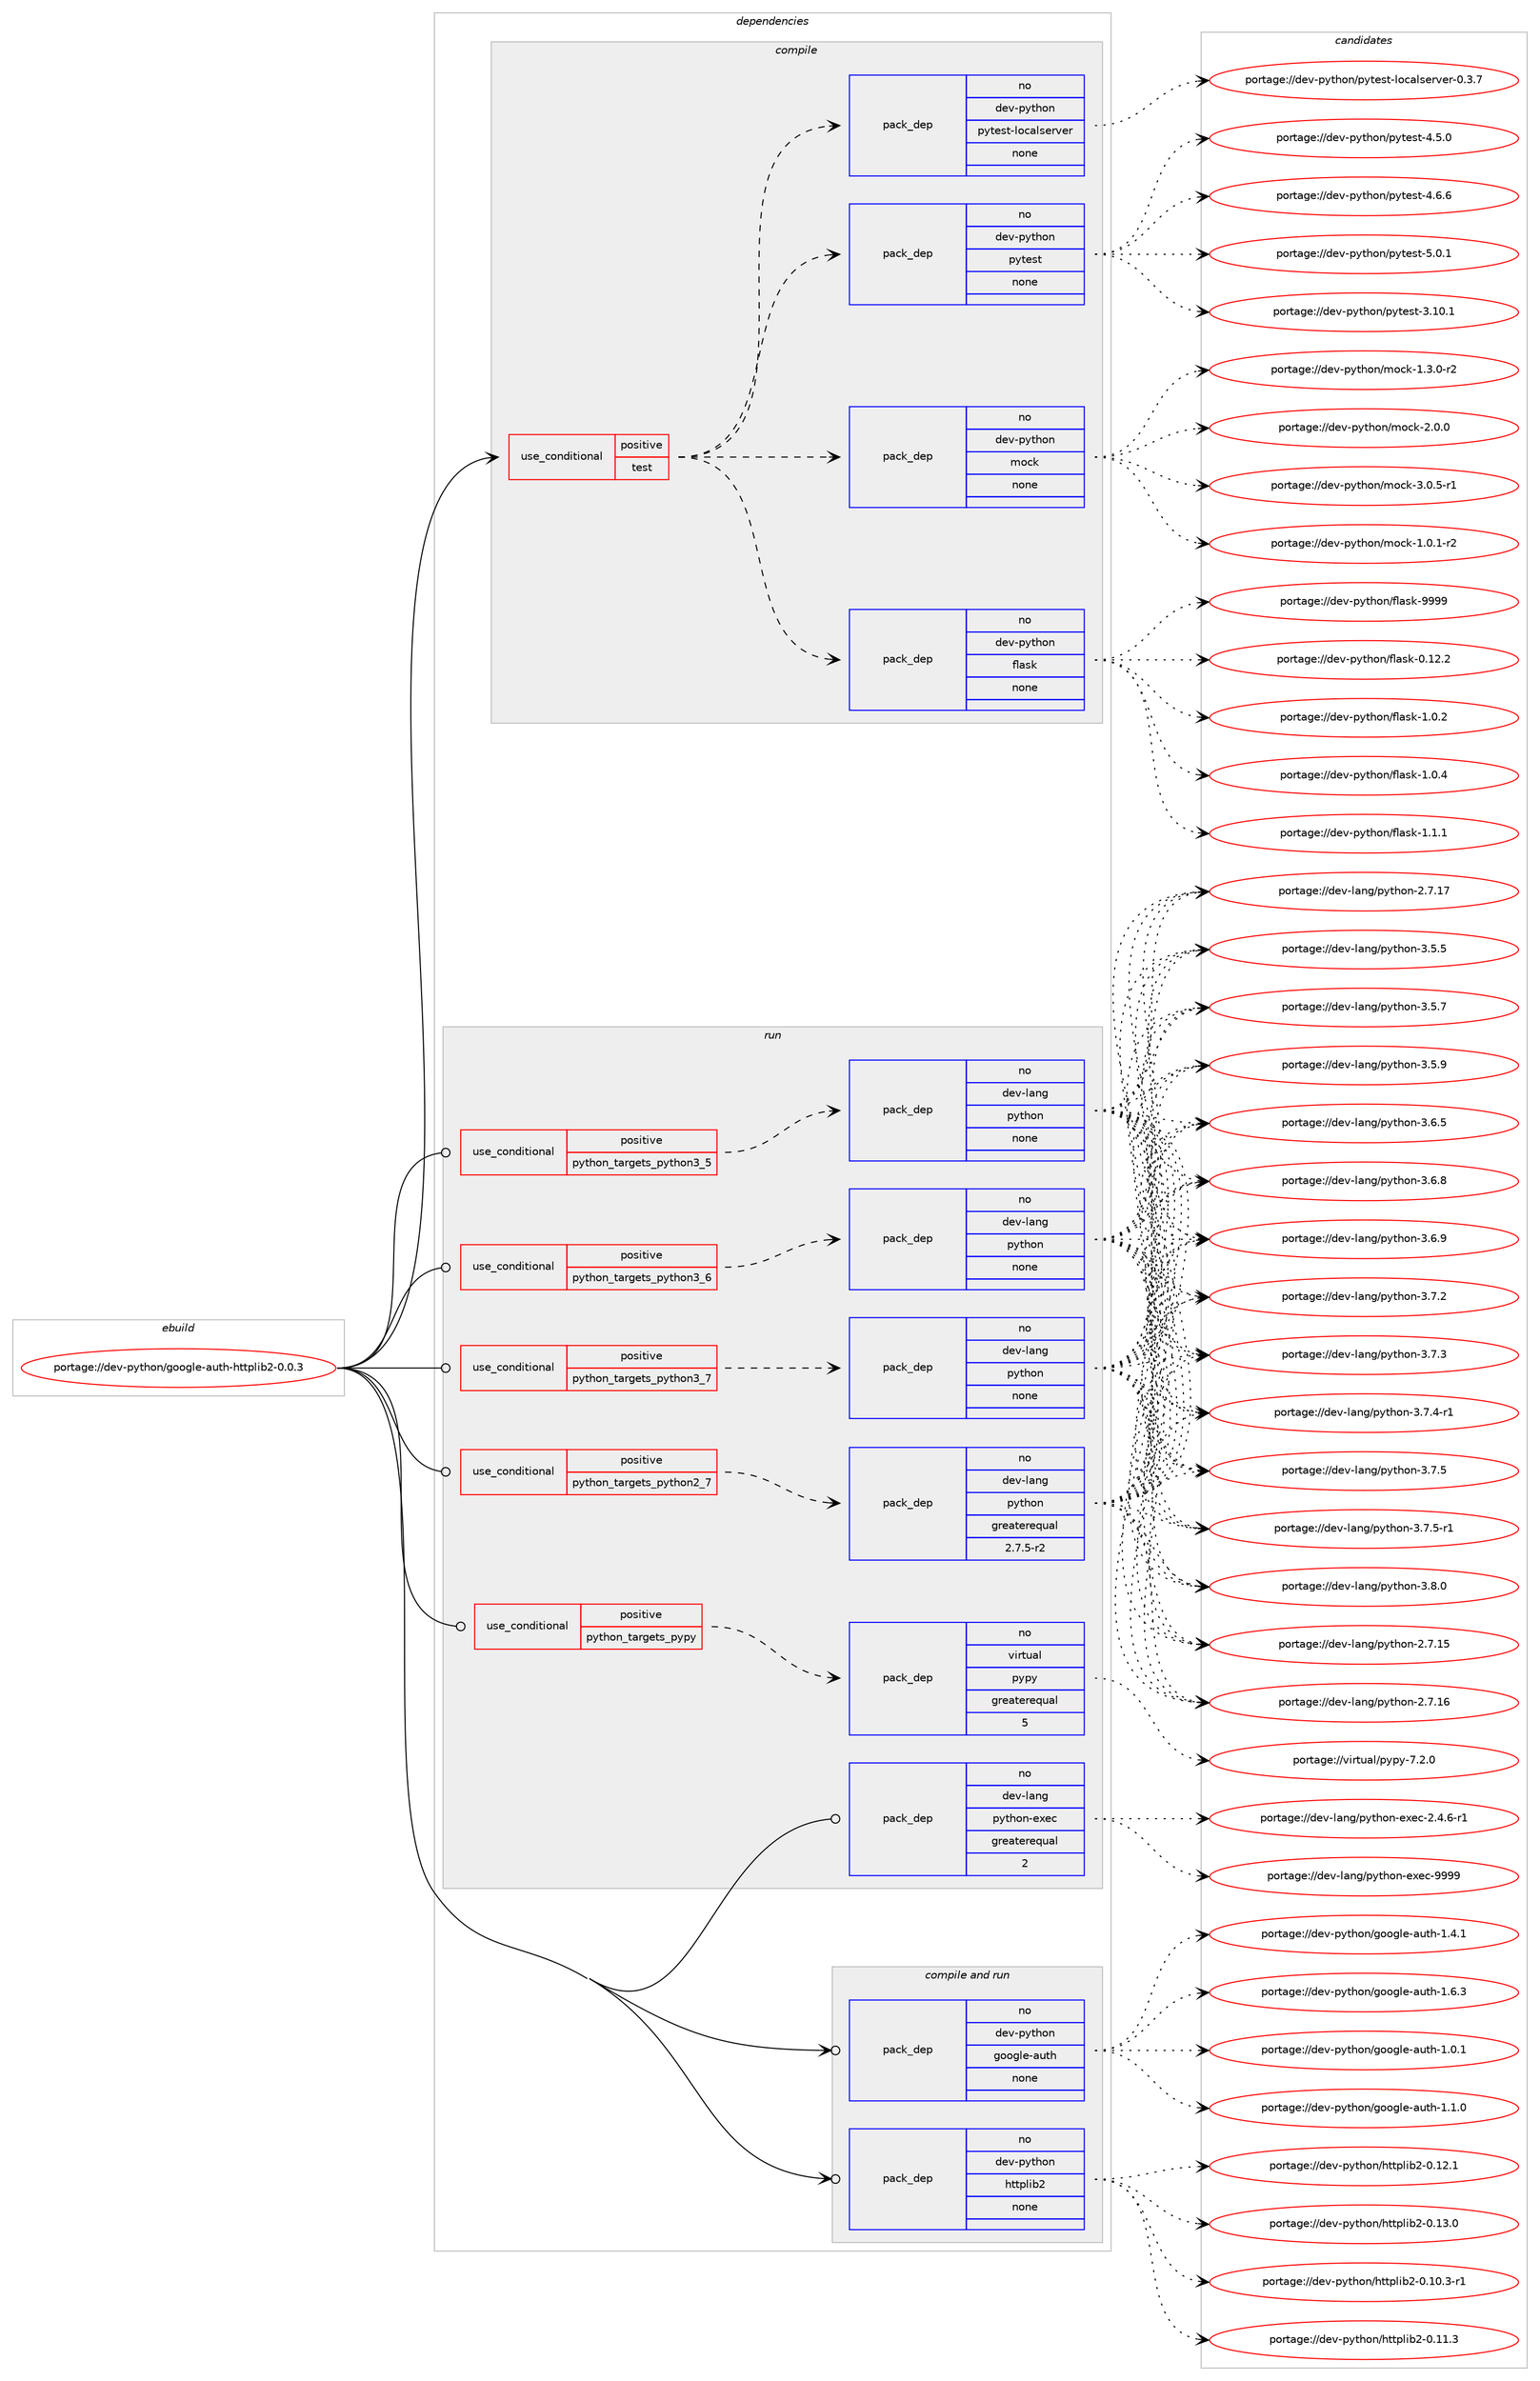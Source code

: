 digraph prolog {

# *************
# Graph options
# *************

newrank=true;
concentrate=true;
compound=true;
graph [rankdir=LR,fontname=Helvetica,fontsize=10,ranksep=1.5];#, ranksep=2.5, nodesep=0.2];
edge  [arrowhead=vee];
node  [fontname=Helvetica,fontsize=10];

# **********
# The ebuild
# **********

subgraph cluster_leftcol {
color=gray;
rank=same;
label=<<i>ebuild</i>>;
id [label="portage://dev-python/google-auth-httplib2-0.0.3", color=red, width=4, href="../dev-python/google-auth-httplib2-0.0.3.svg"];
}

# ****************
# The dependencies
# ****************

subgraph cluster_midcol {
color=gray;
label=<<i>dependencies</i>>;
subgraph cluster_compile {
fillcolor="#eeeeee";
style=filled;
label=<<i>compile</i>>;
subgraph cond29410 {
dependency142119 [label=<<TABLE BORDER="0" CELLBORDER="1" CELLSPACING="0" CELLPADDING="4"><TR><TD ROWSPAN="3" CELLPADDING="10">use_conditional</TD></TR><TR><TD>positive</TD></TR><TR><TD>test</TD></TR></TABLE>>, shape=none, color=red];
subgraph pack109390 {
dependency142120 [label=<<TABLE BORDER="0" CELLBORDER="1" CELLSPACING="0" CELLPADDING="4" WIDTH="220"><TR><TD ROWSPAN="6" CELLPADDING="30">pack_dep</TD></TR><TR><TD WIDTH="110">no</TD></TR><TR><TD>dev-python</TD></TR><TR><TD>flask</TD></TR><TR><TD>none</TD></TR><TR><TD></TD></TR></TABLE>>, shape=none, color=blue];
}
dependency142119:e -> dependency142120:w [weight=20,style="dashed",arrowhead="vee"];
subgraph pack109391 {
dependency142121 [label=<<TABLE BORDER="0" CELLBORDER="1" CELLSPACING="0" CELLPADDING="4" WIDTH="220"><TR><TD ROWSPAN="6" CELLPADDING="30">pack_dep</TD></TR><TR><TD WIDTH="110">no</TD></TR><TR><TD>dev-python</TD></TR><TR><TD>mock</TD></TR><TR><TD>none</TD></TR><TR><TD></TD></TR></TABLE>>, shape=none, color=blue];
}
dependency142119:e -> dependency142121:w [weight=20,style="dashed",arrowhead="vee"];
subgraph pack109392 {
dependency142122 [label=<<TABLE BORDER="0" CELLBORDER="1" CELLSPACING="0" CELLPADDING="4" WIDTH="220"><TR><TD ROWSPAN="6" CELLPADDING="30">pack_dep</TD></TR><TR><TD WIDTH="110">no</TD></TR><TR><TD>dev-python</TD></TR><TR><TD>pytest</TD></TR><TR><TD>none</TD></TR><TR><TD></TD></TR></TABLE>>, shape=none, color=blue];
}
dependency142119:e -> dependency142122:w [weight=20,style="dashed",arrowhead="vee"];
subgraph pack109393 {
dependency142123 [label=<<TABLE BORDER="0" CELLBORDER="1" CELLSPACING="0" CELLPADDING="4" WIDTH="220"><TR><TD ROWSPAN="6" CELLPADDING="30">pack_dep</TD></TR><TR><TD WIDTH="110">no</TD></TR><TR><TD>dev-python</TD></TR><TR><TD>pytest-localserver</TD></TR><TR><TD>none</TD></TR><TR><TD></TD></TR></TABLE>>, shape=none, color=blue];
}
dependency142119:e -> dependency142123:w [weight=20,style="dashed",arrowhead="vee"];
}
id:e -> dependency142119:w [weight=20,style="solid",arrowhead="vee"];
}
subgraph cluster_compileandrun {
fillcolor="#eeeeee";
style=filled;
label=<<i>compile and run</i>>;
subgraph pack109394 {
dependency142124 [label=<<TABLE BORDER="0" CELLBORDER="1" CELLSPACING="0" CELLPADDING="4" WIDTH="220"><TR><TD ROWSPAN="6" CELLPADDING="30">pack_dep</TD></TR><TR><TD WIDTH="110">no</TD></TR><TR><TD>dev-python</TD></TR><TR><TD>google-auth</TD></TR><TR><TD>none</TD></TR><TR><TD></TD></TR></TABLE>>, shape=none, color=blue];
}
id:e -> dependency142124:w [weight=20,style="solid",arrowhead="odotvee"];
subgraph pack109395 {
dependency142125 [label=<<TABLE BORDER="0" CELLBORDER="1" CELLSPACING="0" CELLPADDING="4" WIDTH="220"><TR><TD ROWSPAN="6" CELLPADDING="30">pack_dep</TD></TR><TR><TD WIDTH="110">no</TD></TR><TR><TD>dev-python</TD></TR><TR><TD>httplib2</TD></TR><TR><TD>none</TD></TR><TR><TD></TD></TR></TABLE>>, shape=none, color=blue];
}
id:e -> dependency142125:w [weight=20,style="solid",arrowhead="odotvee"];
}
subgraph cluster_run {
fillcolor="#eeeeee";
style=filled;
label=<<i>run</i>>;
subgraph cond29411 {
dependency142126 [label=<<TABLE BORDER="0" CELLBORDER="1" CELLSPACING="0" CELLPADDING="4"><TR><TD ROWSPAN="3" CELLPADDING="10">use_conditional</TD></TR><TR><TD>positive</TD></TR><TR><TD>python_targets_pypy</TD></TR></TABLE>>, shape=none, color=red];
subgraph pack109396 {
dependency142127 [label=<<TABLE BORDER="0" CELLBORDER="1" CELLSPACING="0" CELLPADDING="4" WIDTH="220"><TR><TD ROWSPAN="6" CELLPADDING="30">pack_dep</TD></TR><TR><TD WIDTH="110">no</TD></TR><TR><TD>virtual</TD></TR><TR><TD>pypy</TD></TR><TR><TD>greaterequal</TD></TR><TR><TD>5</TD></TR></TABLE>>, shape=none, color=blue];
}
dependency142126:e -> dependency142127:w [weight=20,style="dashed",arrowhead="vee"];
}
id:e -> dependency142126:w [weight=20,style="solid",arrowhead="odot"];
subgraph cond29412 {
dependency142128 [label=<<TABLE BORDER="0" CELLBORDER="1" CELLSPACING="0" CELLPADDING="4"><TR><TD ROWSPAN="3" CELLPADDING="10">use_conditional</TD></TR><TR><TD>positive</TD></TR><TR><TD>python_targets_python2_7</TD></TR></TABLE>>, shape=none, color=red];
subgraph pack109397 {
dependency142129 [label=<<TABLE BORDER="0" CELLBORDER="1" CELLSPACING="0" CELLPADDING="4" WIDTH="220"><TR><TD ROWSPAN="6" CELLPADDING="30">pack_dep</TD></TR><TR><TD WIDTH="110">no</TD></TR><TR><TD>dev-lang</TD></TR><TR><TD>python</TD></TR><TR><TD>greaterequal</TD></TR><TR><TD>2.7.5-r2</TD></TR></TABLE>>, shape=none, color=blue];
}
dependency142128:e -> dependency142129:w [weight=20,style="dashed",arrowhead="vee"];
}
id:e -> dependency142128:w [weight=20,style="solid",arrowhead="odot"];
subgraph cond29413 {
dependency142130 [label=<<TABLE BORDER="0" CELLBORDER="1" CELLSPACING="0" CELLPADDING="4"><TR><TD ROWSPAN="3" CELLPADDING="10">use_conditional</TD></TR><TR><TD>positive</TD></TR><TR><TD>python_targets_python3_5</TD></TR></TABLE>>, shape=none, color=red];
subgraph pack109398 {
dependency142131 [label=<<TABLE BORDER="0" CELLBORDER="1" CELLSPACING="0" CELLPADDING="4" WIDTH="220"><TR><TD ROWSPAN="6" CELLPADDING="30">pack_dep</TD></TR><TR><TD WIDTH="110">no</TD></TR><TR><TD>dev-lang</TD></TR><TR><TD>python</TD></TR><TR><TD>none</TD></TR><TR><TD></TD></TR></TABLE>>, shape=none, color=blue];
}
dependency142130:e -> dependency142131:w [weight=20,style="dashed",arrowhead="vee"];
}
id:e -> dependency142130:w [weight=20,style="solid",arrowhead="odot"];
subgraph cond29414 {
dependency142132 [label=<<TABLE BORDER="0" CELLBORDER="1" CELLSPACING="0" CELLPADDING="4"><TR><TD ROWSPAN="3" CELLPADDING="10">use_conditional</TD></TR><TR><TD>positive</TD></TR><TR><TD>python_targets_python3_6</TD></TR></TABLE>>, shape=none, color=red];
subgraph pack109399 {
dependency142133 [label=<<TABLE BORDER="0" CELLBORDER="1" CELLSPACING="0" CELLPADDING="4" WIDTH="220"><TR><TD ROWSPAN="6" CELLPADDING="30">pack_dep</TD></TR><TR><TD WIDTH="110">no</TD></TR><TR><TD>dev-lang</TD></TR><TR><TD>python</TD></TR><TR><TD>none</TD></TR><TR><TD></TD></TR></TABLE>>, shape=none, color=blue];
}
dependency142132:e -> dependency142133:w [weight=20,style="dashed",arrowhead="vee"];
}
id:e -> dependency142132:w [weight=20,style="solid",arrowhead="odot"];
subgraph cond29415 {
dependency142134 [label=<<TABLE BORDER="0" CELLBORDER="1" CELLSPACING="0" CELLPADDING="4"><TR><TD ROWSPAN="3" CELLPADDING="10">use_conditional</TD></TR><TR><TD>positive</TD></TR><TR><TD>python_targets_python3_7</TD></TR></TABLE>>, shape=none, color=red];
subgraph pack109400 {
dependency142135 [label=<<TABLE BORDER="0" CELLBORDER="1" CELLSPACING="0" CELLPADDING="4" WIDTH="220"><TR><TD ROWSPAN="6" CELLPADDING="30">pack_dep</TD></TR><TR><TD WIDTH="110">no</TD></TR><TR><TD>dev-lang</TD></TR><TR><TD>python</TD></TR><TR><TD>none</TD></TR><TR><TD></TD></TR></TABLE>>, shape=none, color=blue];
}
dependency142134:e -> dependency142135:w [weight=20,style="dashed",arrowhead="vee"];
}
id:e -> dependency142134:w [weight=20,style="solid",arrowhead="odot"];
subgraph pack109401 {
dependency142136 [label=<<TABLE BORDER="0" CELLBORDER="1" CELLSPACING="0" CELLPADDING="4" WIDTH="220"><TR><TD ROWSPAN="6" CELLPADDING="30">pack_dep</TD></TR><TR><TD WIDTH="110">no</TD></TR><TR><TD>dev-lang</TD></TR><TR><TD>python-exec</TD></TR><TR><TD>greaterequal</TD></TR><TR><TD>2</TD></TR></TABLE>>, shape=none, color=blue];
}
id:e -> dependency142136:w [weight=20,style="solid",arrowhead="odot"];
}
}

# **************
# The candidates
# **************

subgraph cluster_choices {
rank=same;
color=gray;
label=<<i>candidates</i>>;

subgraph choice109390 {
color=black;
nodesep=1;
choiceportage10010111845112121116104111110471021089711510745484649504650 [label="portage://dev-python/flask-0.12.2", color=red, width=4,href="../dev-python/flask-0.12.2.svg"];
choiceportage100101118451121211161041111104710210897115107454946484650 [label="portage://dev-python/flask-1.0.2", color=red, width=4,href="../dev-python/flask-1.0.2.svg"];
choiceportage100101118451121211161041111104710210897115107454946484652 [label="portage://dev-python/flask-1.0.4", color=red, width=4,href="../dev-python/flask-1.0.4.svg"];
choiceportage100101118451121211161041111104710210897115107454946494649 [label="portage://dev-python/flask-1.1.1", color=red, width=4,href="../dev-python/flask-1.1.1.svg"];
choiceportage1001011184511212111610411111047102108971151074557575757 [label="portage://dev-python/flask-9999", color=red, width=4,href="../dev-python/flask-9999.svg"];
dependency142120:e -> choiceportage10010111845112121116104111110471021089711510745484649504650:w [style=dotted,weight="100"];
dependency142120:e -> choiceportage100101118451121211161041111104710210897115107454946484650:w [style=dotted,weight="100"];
dependency142120:e -> choiceportage100101118451121211161041111104710210897115107454946484652:w [style=dotted,weight="100"];
dependency142120:e -> choiceportage100101118451121211161041111104710210897115107454946494649:w [style=dotted,weight="100"];
dependency142120:e -> choiceportage1001011184511212111610411111047102108971151074557575757:w [style=dotted,weight="100"];
}
subgraph choice109391 {
color=black;
nodesep=1;
choiceportage1001011184511212111610411111047109111991074549464846494511450 [label="portage://dev-python/mock-1.0.1-r2", color=red, width=4,href="../dev-python/mock-1.0.1-r2.svg"];
choiceportage1001011184511212111610411111047109111991074549465146484511450 [label="portage://dev-python/mock-1.3.0-r2", color=red, width=4,href="../dev-python/mock-1.3.0-r2.svg"];
choiceportage100101118451121211161041111104710911199107455046484648 [label="portage://dev-python/mock-2.0.0", color=red, width=4,href="../dev-python/mock-2.0.0.svg"];
choiceportage1001011184511212111610411111047109111991074551464846534511449 [label="portage://dev-python/mock-3.0.5-r1", color=red, width=4,href="../dev-python/mock-3.0.5-r1.svg"];
dependency142121:e -> choiceportage1001011184511212111610411111047109111991074549464846494511450:w [style=dotted,weight="100"];
dependency142121:e -> choiceportage1001011184511212111610411111047109111991074549465146484511450:w [style=dotted,weight="100"];
dependency142121:e -> choiceportage100101118451121211161041111104710911199107455046484648:w [style=dotted,weight="100"];
dependency142121:e -> choiceportage1001011184511212111610411111047109111991074551464846534511449:w [style=dotted,weight="100"];
}
subgraph choice109392 {
color=black;
nodesep=1;
choiceportage100101118451121211161041111104711212111610111511645514649484649 [label="portage://dev-python/pytest-3.10.1", color=red, width=4,href="../dev-python/pytest-3.10.1.svg"];
choiceportage1001011184511212111610411111047112121116101115116455246534648 [label="portage://dev-python/pytest-4.5.0", color=red, width=4,href="../dev-python/pytest-4.5.0.svg"];
choiceportage1001011184511212111610411111047112121116101115116455246544654 [label="portage://dev-python/pytest-4.6.6", color=red, width=4,href="../dev-python/pytest-4.6.6.svg"];
choiceportage1001011184511212111610411111047112121116101115116455346484649 [label="portage://dev-python/pytest-5.0.1", color=red, width=4,href="../dev-python/pytest-5.0.1.svg"];
dependency142122:e -> choiceportage100101118451121211161041111104711212111610111511645514649484649:w [style=dotted,weight="100"];
dependency142122:e -> choiceportage1001011184511212111610411111047112121116101115116455246534648:w [style=dotted,weight="100"];
dependency142122:e -> choiceportage1001011184511212111610411111047112121116101115116455246544654:w [style=dotted,weight="100"];
dependency142122:e -> choiceportage1001011184511212111610411111047112121116101115116455346484649:w [style=dotted,weight="100"];
}
subgraph choice109393 {
color=black;
nodesep=1;
choiceportage1001011184511212111610411111047112121116101115116451081119997108115101114118101114454846514655 [label="portage://dev-python/pytest-localserver-0.3.7", color=red, width=4,href="../dev-python/pytest-localserver-0.3.7.svg"];
dependency142123:e -> choiceportage1001011184511212111610411111047112121116101115116451081119997108115101114118101114454846514655:w [style=dotted,weight="100"];
}
subgraph choice109394 {
color=black;
nodesep=1;
choiceportage10010111845112121116104111110471031111111031081014597117116104454946484649 [label="portage://dev-python/google-auth-1.0.1", color=red, width=4,href="../dev-python/google-auth-1.0.1.svg"];
choiceportage10010111845112121116104111110471031111111031081014597117116104454946494648 [label="portage://dev-python/google-auth-1.1.0", color=red, width=4,href="../dev-python/google-auth-1.1.0.svg"];
choiceportage10010111845112121116104111110471031111111031081014597117116104454946524649 [label="portage://dev-python/google-auth-1.4.1", color=red, width=4,href="../dev-python/google-auth-1.4.1.svg"];
choiceportage10010111845112121116104111110471031111111031081014597117116104454946544651 [label="portage://dev-python/google-auth-1.6.3", color=red, width=4,href="../dev-python/google-auth-1.6.3.svg"];
dependency142124:e -> choiceportage10010111845112121116104111110471031111111031081014597117116104454946484649:w [style=dotted,weight="100"];
dependency142124:e -> choiceportage10010111845112121116104111110471031111111031081014597117116104454946494648:w [style=dotted,weight="100"];
dependency142124:e -> choiceportage10010111845112121116104111110471031111111031081014597117116104454946524649:w [style=dotted,weight="100"];
dependency142124:e -> choiceportage10010111845112121116104111110471031111111031081014597117116104454946544651:w [style=dotted,weight="100"];
}
subgraph choice109395 {
color=black;
nodesep=1;
choiceportage10010111845112121116104111110471041161161121081059850454846494846514511449 [label="portage://dev-python/httplib2-0.10.3-r1", color=red, width=4,href="../dev-python/httplib2-0.10.3-r1.svg"];
choiceportage1001011184511212111610411111047104116116112108105985045484649494651 [label="portage://dev-python/httplib2-0.11.3", color=red, width=4,href="../dev-python/httplib2-0.11.3.svg"];
choiceportage1001011184511212111610411111047104116116112108105985045484649504649 [label="portage://dev-python/httplib2-0.12.1", color=red, width=4,href="../dev-python/httplib2-0.12.1.svg"];
choiceportage1001011184511212111610411111047104116116112108105985045484649514648 [label="portage://dev-python/httplib2-0.13.0", color=red, width=4,href="../dev-python/httplib2-0.13.0.svg"];
dependency142125:e -> choiceportage10010111845112121116104111110471041161161121081059850454846494846514511449:w [style=dotted,weight="100"];
dependency142125:e -> choiceportage1001011184511212111610411111047104116116112108105985045484649494651:w [style=dotted,weight="100"];
dependency142125:e -> choiceportage1001011184511212111610411111047104116116112108105985045484649504649:w [style=dotted,weight="100"];
dependency142125:e -> choiceportage1001011184511212111610411111047104116116112108105985045484649514648:w [style=dotted,weight="100"];
}
subgraph choice109396 {
color=black;
nodesep=1;
choiceportage1181051141161179710847112121112121455546504648 [label="portage://virtual/pypy-7.2.0", color=red, width=4,href="../virtual/pypy-7.2.0.svg"];
dependency142127:e -> choiceportage1181051141161179710847112121112121455546504648:w [style=dotted,weight="100"];
}
subgraph choice109397 {
color=black;
nodesep=1;
choiceportage10010111845108971101034711212111610411111045504655464953 [label="portage://dev-lang/python-2.7.15", color=red, width=4,href="../dev-lang/python-2.7.15.svg"];
choiceportage10010111845108971101034711212111610411111045504655464954 [label="portage://dev-lang/python-2.7.16", color=red, width=4,href="../dev-lang/python-2.7.16.svg"];
choiceportage10010111845108971101034711212111610411111045504655464955 [label="portage://dev-lang/python-2.7.17", color=red, width=4,href="../dev-lang/python-2.7.17.svg"];
choiceportage100101118451089711010347112121116104111110455146534653 [label="portage://dev-lang/python-3.5.5", color=red, width=4,href="../dev-lang/python-3.5.5.svg"];
choiceportage100101118451089711010347112121116104111110455146534655 [label="portage://dev-lang/python-3.5.7", color=red, width=4,href="../dev-lang/python-3.5.7.svg"];
choiceportage100101118451089711010347112121116104111110455146534657 [label="portage://dev-lang/python-3.5.9", color=red, width=4,href="../dev-lang/python-3.5.9.svg"];
choiceportage100101118451089711010347112121116104111110455146544653 [label="portage://dev-lang/python-3.6.5", color=red, width=4,href="../dev-lang/python-3.6.5.svg"];
choiceportage100101118451089711010347112121116104111110455146544656 [label="portage://dev-lang/python-3.6.8", color=red, width=4,href="../dev-lang/python-3.6.8.svg"];
choiceportage100101118451089711010347112121116104111110455146544657 [label="portage://dev-lang/python-3.6.9", color=red, width=4,href="../dev-lang/python-3.6.9.svg"];
choiceportage100101118451089711010347112121116104111110455146554650 [label="portage://dev-lang/python-3.7.2", color=red, width=4,href="../dev-lang/python-3.7.2.svg"];
choiceportage100101118451089711010347112121116104111110455146554651 [label="portage://dev-lang/python-3.7.3", color=red, width=4,href="../dev-lang/python-3.7.3.svg"];
choiceportage1001011184510897110103471121211161041111104551465546524511449 [label="portage://dev-lang/python-3.7.4-r1", color=red, width=4,href="../dev-lang/python-3.7.4-r1.svg"];
choiceportage100101118451089711010347112121116104111110455146554653 [label="portage://dev-lang/python-3.7.5", color=red, width=4,href="../dev-lang/python-3.7.5.svg"];
choiceportage1001011184510897110103471121211161041111104551465546534511449 [label="portage://dev-lang/python-3.7.5-r1", color=red, width=4,href="../dev-lang/python-3.7.5-r1.svg"];
choiceportage100101118451089711010347112121116104111110455146564648 [label="portage://dev-lang/python-3.8.0", color=red, width=4,href="../dev-lang/python-3.8.0.svg"];
dependency142129:e -> choiceportage10010111845108971101034711212111610411111045504655464953:w [style=dotted,weight="100"];
dependency142129:e -> choiceportage10010111845108971101034711212111610411111045504655464954:w [style=dotted,weight="100"];
dependency142129:e -> choiceportage10010111845108971101034711212111610411111045504655464955:w [style=dotted,weight="100"];
dependency142129:e -> choiceportage100101118451089711010347112121116104111110455146534653:w [style=dotted,weight="100"];
dependency142129:e -> choiceportage100101118451089711010347112121116104111110455146534655:w [style=dotted,weight="100"];
dependency142129:e -> choiceportage100101118451089711010347112121116104111110455146534657:w [style=dotted,weight="100"];
dependency142129:e -> choiceportage100101118451089711010347112121116104111110455146544653:w [style=dotted,weight="100"];
dependency142129:e -> choiceportage100101118451089711010347112121116104111110455146544656:w [style=dotted,weight="100"];
dependency142129:e -> choiceportage100101118451089711010347112121116104111110455146544657:w [style=dotted,weight="100"];
dependency142129:e -> choiceportage100101118451089711010347112121116104111110455146554650:w [style=dotted,weight="100"];
dependency142129:e -> choiceportage100101118451089711010347112121116104111110455146554651:w [style=dotted,weight="100"];
dependency142129:e -> choiceportage1001011184510897110103471121211161041111104551465546524511449:w [style=dotted,weight="100"];
dependency142129:e -> choiceportage100101118451089711010347112121116104111110455146554653:w [style=dotted,weight="100"];
dependency142129:e -> choiceportage1001011184510897110103471121211161041111104551465546534511449:w [style=dotted,weight="100"];
dependency142129:e -> choiceportage100101118451089711010347112121116104111110455146564648:w [style=dotted,weight="100"];
}
subgraph choice109398 {
color=black;
nodesep=1;
choiceportage10010111845108971101034711212111610411111045504655464953 [label="portage://dev-lang/python-2.7.15", color=red, width=4,href="../dev-lang/python-2.7.15.svg"];
choiceportage10010111845108971101034711212111610411111045504655464954 [label="portage://dev-lang/python-2.7.16", color=red, width=4,href="../dev-lang/python-2.7.16.svg"];
choiceportage10010111845108971101034711212111610411111045504655464955 [label="portage://dev-lang/python-2.7.17", color=red, width=4,href="../dev-lang/python-2.7.17.svg"];
choiceportage100101118451089711010347112121116104111110455146534653 [label="portage://dev-lang/python-3.5.5", color=red, width=4,href="../dev-lang/python-3.5.5.svg"];
choiceportage100101118451089711010347112121116104111110455146534655 [label="portage://dev-lang/python-3.5.7", color=red, width=4,href="../dev-lang/python-3.5.7.svg"];
choiceportage100101118451089711010347112121116104111110455146534657 [label="portage://dev-lang/python-3.5.9", color=red, width=4,href="../dev-lang/python-3.5.9.svg"];
choiceportage100101118451089711010347112121116104111110455146544653 [label="portage://dev-lang/python-3.6.5", color=red, width=4,href="../dev-lang/python-3.6.5.svg"];
choiceportage100101118451089711010347112121116104111110455146544656 [label="portage://dev-lang/python-3.6.8", color=red, width=4,href="../dev-lang/python-3.6.8.svg"];
choiceportage100101118451089711010347112121116104111110455146544657 [label="portage://dev-lang/python-3.6.9", color=red, width=4,href="../dev-lang/python-3.6.9.svg"];
choiceportage100101118451089711010347112121116104111110455146554650 [label="portage://dev-lang/python-3.7.2", color=red, width=4,href="../dev-lang/python-3.7.2.svg"];
choiceportage100101118451089711010347112121116104111110455146554651 [label="portage://dev-lang/python-3.7.3", color=red, width=4,href="../dev-lang/python-3.7.3.svg"];
choiceportage1001011184510897110103471121211161041111104551465546524511449 [label="portage://dev-lang/python-3.7.4-r1", color=red, width=4,href="../dev-lang/python-3.7.4-r1.svg"];
choiceportage100101118451089711010347112121116104111110455146554653 [label="portage://dev-lang/python-3.7.5", color=red, width=4,href="../dev-lang/python-3.7.5.svg"];
choiceportage1001011184510897110103471121211161041111104551465546534511449 [label="portage://dev-lang/python-3.7.5-r1", color=red, width=4,href="../dev-lang/python-3.7.5-r1.svg"];
choiceportage100101118451089711010347112121116104111110455146564648 [label="portage://dev-lang/python-3.8.0", color=red, width=4,href="../dev-lang/python-3.8.0.svg"];
dependency142131:e -> choiceportage10010111845108971101034711212111610411111045504655464953:w [style=dotted,weight="100"];
dependency142131:e -> choiceportage10010111845108971101034711212111610411111045504655464954:w [style=dotted,weight="100"];
dependency142131:e -> choiceportage10010111845108971101034711212111610411111045504655464955:w [style=dotted,weight="100"];
dependency142131:e -> choiceportage100101118451089711010347112121116104111110455146534653:w [style=dotted,weight="100"];
dependency142131:e -> choiceportage100101118451089711010347112121116104111110455146534655:w [style=dotted,weight="100"];
dependency142131:e -> choiceportage100101118451089711010347112121116104111110455146534657:w [style=dotted,weight="100"];
dependency142131:e -> choiceportage100101118451089711010347112121116104111110455146544653:w [style=dotted,weight="100"];
dependency142131:e -> choiceportage100101118451089711010347112121116104111110455146544656:w [style=dotted,weight="100"];
dependency142131:e -> choiceportage100101118451089711010347112121116104111110455146544657:w [style=dotted,weight="100"];
dependency142131:e -> choiceportage100101118451089711010347112121116104111110455146554650:w [style=dotted,weight="100"];
dependency142131:e -> choiceportage100101118451089711010347112121116104111110455146554651:w [style=dotted,weight="100"];
dependency142131:e -> choiceportage1001011184510897110103471121211161041111104551465546524511449:w [style=dotted,weight="100"];
dependency142131:e -> choiceportage100101118451089711010347112121116104111110455146554653:w [style=dotted,weight="100"];
dependency142131:e -> choiceportage1001011184510897110103471121211161041111104551465546534511449:w [style=dotted,weight="100"];
dependency142131:e -> choiceportage100101118451089711010347112121116104111110455146564648:w [style=dotted,weight="100"];
}
subgraph choice109399 {
color=black;
nodesep=1;
choiceportage10010111845108971101034711212111610411111045504655464953 [label="portage://dev-lang/python-2.7.15", color=red, width=4,href="../dev-lang/python-2.7.15.svg"];
choiceportage10010111845108971101034711212111610411111045504655464954 [label="portage://dev-lang/python-2.7.16", color=red, width=4,href="../dev-lang/python-2.7.16.svg"];
choiceportage10010111845108971101034711212111610411111045504655464955 [label="portage://dev-lang/python-2.7.17", color=red, width=4,href="../dev-lang/python-2.7.17.svg"];
choiceportage100101118451089711010347112121116104111110455146534653 [label="portage://dev-lang/python-3.5.5", color=red, width=4,href="../dev-lang/python-3.5.5.svg"];
choiceportage100101118451089711010347112121116104111110455146534655 [label="portage://dev-lang/python-3.5.7", color=red, width=4,href="../dev-lang/python-3.5.7.svg"];
choiceportage100101118451089711010347112121116104111110455146534657 [label="portage://dev-lang/python-3.5.9", color=red, width=4,href="../dev-lang/python-3.5.9.svg"];
choiceportage100101118451089711010347112121116104111110455146544653 [label="portage://dev-lang/python-3.6.5", color=red, width=4,href="../dev-lang/python-3.6.5.svg"];
choiceportage100101118451089711010347112121116104111110455146544656 [label="portage://dev-lang/python-3.6.8", color=red, width=4,href="../dev-lang/python-3.6.8.svg"];
choiceportage100101118451089711010347112121116104111110455146544657 [label="portage://dev-lang/python-3.6.9", color=red, width=4,href="../dev-lang/python-3.6.9.svg"];
choiceportage100101118451089711010347112121116104111110455146554650 [label="portage://dev-lang/python-3.7.2", color=red, width=4,href="../dev-lang/python-3.7.2.svg"];
choiceportage100101118451089711010347112121116104111110455146554651 [label="portage://dev-lang/python-3.7.3", color=red, width=4,href="../dev-lang/python-3.7.3.svg"];
choiceportage1001011184510897110103471121211161041111104551465546524511449 [label="portage://dev-lang/python-3.7.4-r1", color=red, width=4,href="../dev-lang/python-3.7.4-r1.svg"];
choiceportage100101118451089711010347112121116104111110455146554653 [label="portage://dev-lang/python-3.7.5", color=red, width=4,href="../dev-lang/python-3.7.5.svg"];
choiceportage1001011184510897110103471121211161041111104551465546534511449 [label="portage://dev-lang/python-3.7.5-r1", color=red, width=4,href="../dev-lang/python-3.7.5-r1.svg"];
choiceportage100101118451089711010347112121116104111110455146564648 [label="portage://dev-lang/python-3.8.0", color=red, width=4,href="../dev-lang/python-3.8.0.svg"];
dependency142133:e -> choiceportage10010111845108971101034711212111610411111045504655464953:w [style=dotted,weight="100"];
dependency142133:e -> choiceportage10010111845108971101034711212111610411111045504655464954:w [style=dotted,weight="100"];
dependency142133:e -> choiceportage10010111845108971101034711212111610411111045504655464955:w [style=dotted,weight="100"];
dependency142133:e -> choiceportage100101118451089711010347112121116104111110455146534653:w [style=dotted,weight="100"];
dependency142133:e -> choiceportage100101118451089711010347112121116104111110455146534655:w [style=dotted,weight="100"];
dependency142133:e -> choiceportage100101118451089711010347112121116104111110455146534657:w [style=dotted,weight="100"];
dependency142133:e -> choiceportage100101118451089711010347112121116104111110455146544653:w [style=dotted,weight="100"];
dependency142133:e -> choiceportage100101118451089711010347112121116104111110455146544656:w [style=dotted,weight="100"];
dependency142133:e -> choiceportage100101118451089711010347112121116104111110455146544657:w [style=dotted,weight="100"];
dependency142133:e -> choiceportage100101118451089711010347112121116104111110455146554650:w [style=dotted,weight="100"];
dependency142133:e -> choiceportage100101118451089711010347112121116104111110455146554651:w [style=dotted,weight="100"];
dependency142133:e -> choiceportage1001011184510897110103471121211161041111104551465546524511449:w [style=dotted,weight="100"];
dependency142133:e -> choiceportage100101118451089711010347112121116104111110455146554653:w [style=dotted,weight="100"];
dependency142133:e -> choiceportage1001011184510897110103471121211161041111104551465546534511449:w [style=dotted,weight="100"];
dependency142133:e -> choiceportage100101118451089711010347112121116104111110455146564648:w [style=dotted,weight="100"];
}
subgraph choice109400 {
color=black;
nodesep=1;
choiceportage10010111845108971101034711212111610411111045504655464953 [label="portage://dev-lang/python-2.7.15", color=red, width=4,href="../dev-lang/python-2.7.15.svg"];
choiceportage10010111845108971101034711212111610411111045504655464954 [label="portage://dev-lang/python-2.7.16", color=red, width=4,href="../dev-lang/python-2.7.16.svg"];
choiceportage10010111845108971101034711212111610411111045504655464955 [label="portage://dev-lang/python-2.7.17", color=red, width=4,href="../dev-lang/python-2.7.17.svg"];
choiceportage100101118451089711010347112121116104111110455146534653 [label="portage://dev-lang/python-3.5.5", color=red, width=4,href="../dev-lang/python-3.5.5.svg"];
choiceportage100101118451089711010347112121116104111110455146534655 [label="portage://dev-lang/python-3.5.7", color=red, width=4,href="../dev-lang/python-3.5.7.svg"];
choiceportage100101118451089711010347112121116104111110455146534657 [label="portage://dev-lang/python-3.5.9", color=red, width=4,href="../dev-lang/python-3.5.9.svg"];
choiceportage100101118451089711010347112121116104111110455146544653 [label="portage://dev-lang/python-3.6.5", color=red, width=4,href="../dev-lang/python-3.6.5.svg"];
choiceportage100101118451089711010347112121116104111110455146544656 [label="portage://dev-lang/python-3.6.8", color=red, width=4,href="../dev-lang/python-3.6.8.svg"];
choiceportage100101118451089711010347112121116104111110455146544657 [label="portage://dev-lang/python-3.6.9", color=red, width=4,href="../dev-lang/python-3.6.9.svg"];
choiceportage100101118451089711010347112121116104111110455146554650 [label="portage://dev-lang/python-3.7.2", color=red, width=4,href="../dev-lang/python-3.7.2.svg"];
choiceportage100101118451089711010347112121116104111110455146554651 [label="portage://dev-lang/python-3.7.3", color=red, width=4,href="../dev-lang/python-3.7.3.svg"];
choiceportage1001011184510897110103471121211161041111104551465546524511449 [label="portage://dev-lang/python-3.7.4-r1", color=red, width=4,href="../dev-lang/python-3.7.4-r1.svg"];
choiceportage100101118451089711010347112121116104111110455146554653 [label="portage://dev-lang/python-3.7.5", color=red, width=4,href="../dev-lang/python-3.7.5.svg"];
choiceportage1001011184510897110103471121211161041111104551465546534511449 [label="portage://dev-lang/python-3.7.5-r1", color=red, width=4,href="../dev-lang/python-3.7.5-r1.svg"];
choiceportage100101118451089711010347112121116104111110455146564648 [label="portage://dev-lang/python-3.8.0", color=red, width=4,href="../dev-lang/python-3.8.0.svg"];
dependency142135:e -> choiceportage10010111845108971101034711212111610411111045504655464953:w [style=dotted,weight="100"];
dependency142135:e -> choiceportage10010111845108971101034711212111610411111045504655464954:w [style=dotted,weight="100"];
dependency142135:e -> choiceportage10010111845108971101034711212111610411111045504655464955:w [style=dotted,weight="100"];
dependency142135:e -> choiceportage100101118451089711010347112121116104111110455146534653:w [style=dotted,weight="100"];
dependency142135:e -> choiceportage100101118451089711010347112121116104111110455146534655:w [style=dotted,weight="100"];
dependency142135:e -> choiceportage100101118451089711010347112121116104111110455146534657:w [style=dotted,weight="100"];
dependency142135:e -> choiceportage100101118451089711010347112121116104111110455146544653:w [style=dotted,weight="100"];
dependency142135:e -> choiceportage100101118451089711010347112121116104111110455146544656:w [style=dotted,weight="100"];
dependency142135:e -> choiceportage100101118451089711010347112121116104111110455146544657:w [style=dotted,weight="100"];
dependency142135:e -> choiceportage100101118451089711010347112121116104111110455146554650:w [style=dotted,weight="100"];
dependency142135:e -> choiceportage100101118451089711010347112121116104111110455146554651:w [style=dotted,weight="100"];
dependency142135:e -> choiceportage1001011184510897110103471121211161041111104551465546524511449:w [style=dotted,weight="100"];
dependency142135:e -> choiceportage100101118451089711010347112121116104111110455146554653:w [style=dotted,weight="100"];
dependency142135:e -> choiceportage1001011184510897110103471121211161041111104551465546534511449:w [style=dotted,weight="100"];
dependency142135:e -> choiceportage100101118451089711010347112121116104111110455146564648:w [style=dotted,weight="100"];
}
subgraph choice109401 {
color=black;
nodesep=1;
choiceportage10010111845108971101034711212111610411111045101120101994550465246544511449 [label="portage://dev-lang/python-exec-2.4.6-r1", color=red, width=4,href="../dev-lang/python-exec-2.4.6-r1.svg"];
choiceportage10010111845108971101034711212111610411111045101120101994557575757 [label="portage://dev-lang/python-exec-9999", color=red, width=4,href="../dev-lang/python-exec-9999.svg"];
dependency142136:e -> choiceportage10010111845108971101034711212111610411111045101120101994550465246544511449:w [style=dotted,weight="100"];
dependency142136:e -> choiceportage10010111845108971101034711212111610411111045101120101994557575757:w [style=dotted,weight="100"];
}
}

}

